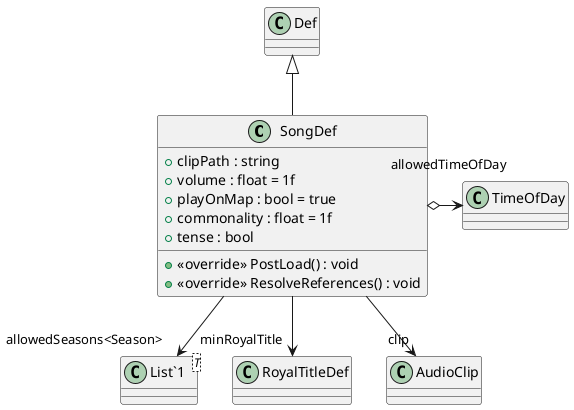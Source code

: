 @startuml
class SongDef {
    + clipPath : string
    + volume : float = 1f
    + playOnMap : bool = true
    + commonality : float = 1f
    + tense : bool
    + <<override>> PostLoad() : void
    + <<override>> ResolveReferences() : void
}
class "List`1"<T> {
}
Def <|-- SongDef
SongDef o-> "allowedTimeOfDay" TimeOfDay
SongDef --> "allowedSeasons<Season>" "List`1"
SongDef --> "minRoyalTitle" RoyalTitleDef
SongDef --> "clip" AudioClip
@enduml
